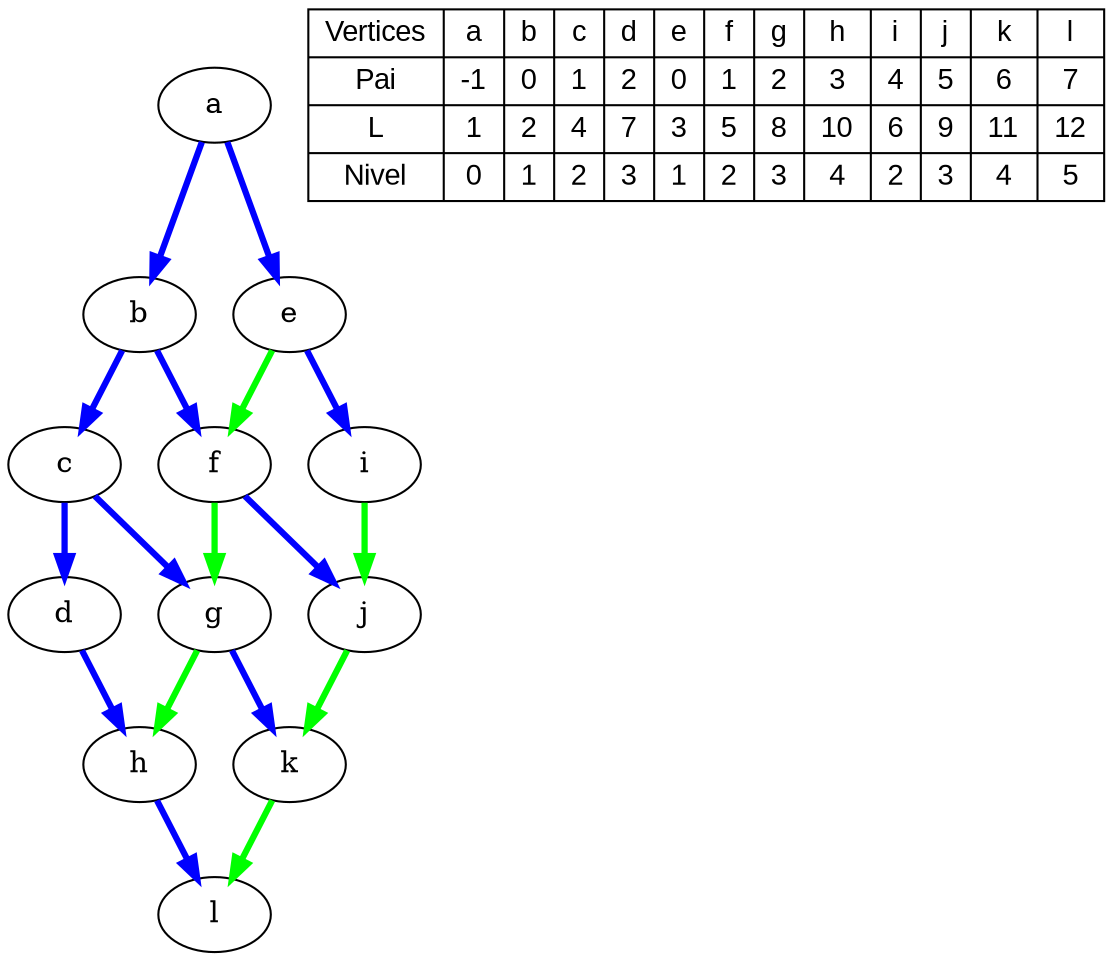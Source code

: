 digraph BFS {
	a -> b[color=blue,penwidth=3.0];
	a -> e[color=blue,penwidth=3.0];
	b -> c[color=blue,penwidth=3.0];
	b -> f[color=blue,penwidth=3.0];
	e -> f[color=green,penwidth=3.0];
	e -> i[color=blue,penwidth=3.0];
	c -> d[color=blue,penwidth=3.0];
	c -> g[color=blue,penwidth=3.0];
	f -> g[color=green,penwidth=3.0];
	f -> j[color=blue,penwidth=3.0];
	i -> j[color=green,penwidth=3.0];
	d -> h[color=blue,penwidth=3.0];
	g -> h[color=green,penwidth=3.0];
	g -> k[color=blue,penwidth=3.0];
	j -> k[color=green,penwidth=3.0];
	h -> l[color=blue,penwidth=3.0];
	k -> l[color=green,penwidth=3.0];

	node [fontname="Arial"]
	node_A [shape=record label="{Vertices|Pai|L|Nivel}|{a|-1|1|0}|{b|0|2|1}|{c|1|4|2}|{d|2|7|3}|{e|0|3|1}|{f|1|5|2}|{g|2|8|3}|{h|3|10|4}|{i|4|6|2}|{j|5|9|3}|{k|6|11|4}|{l|7|12|5}"];

}

